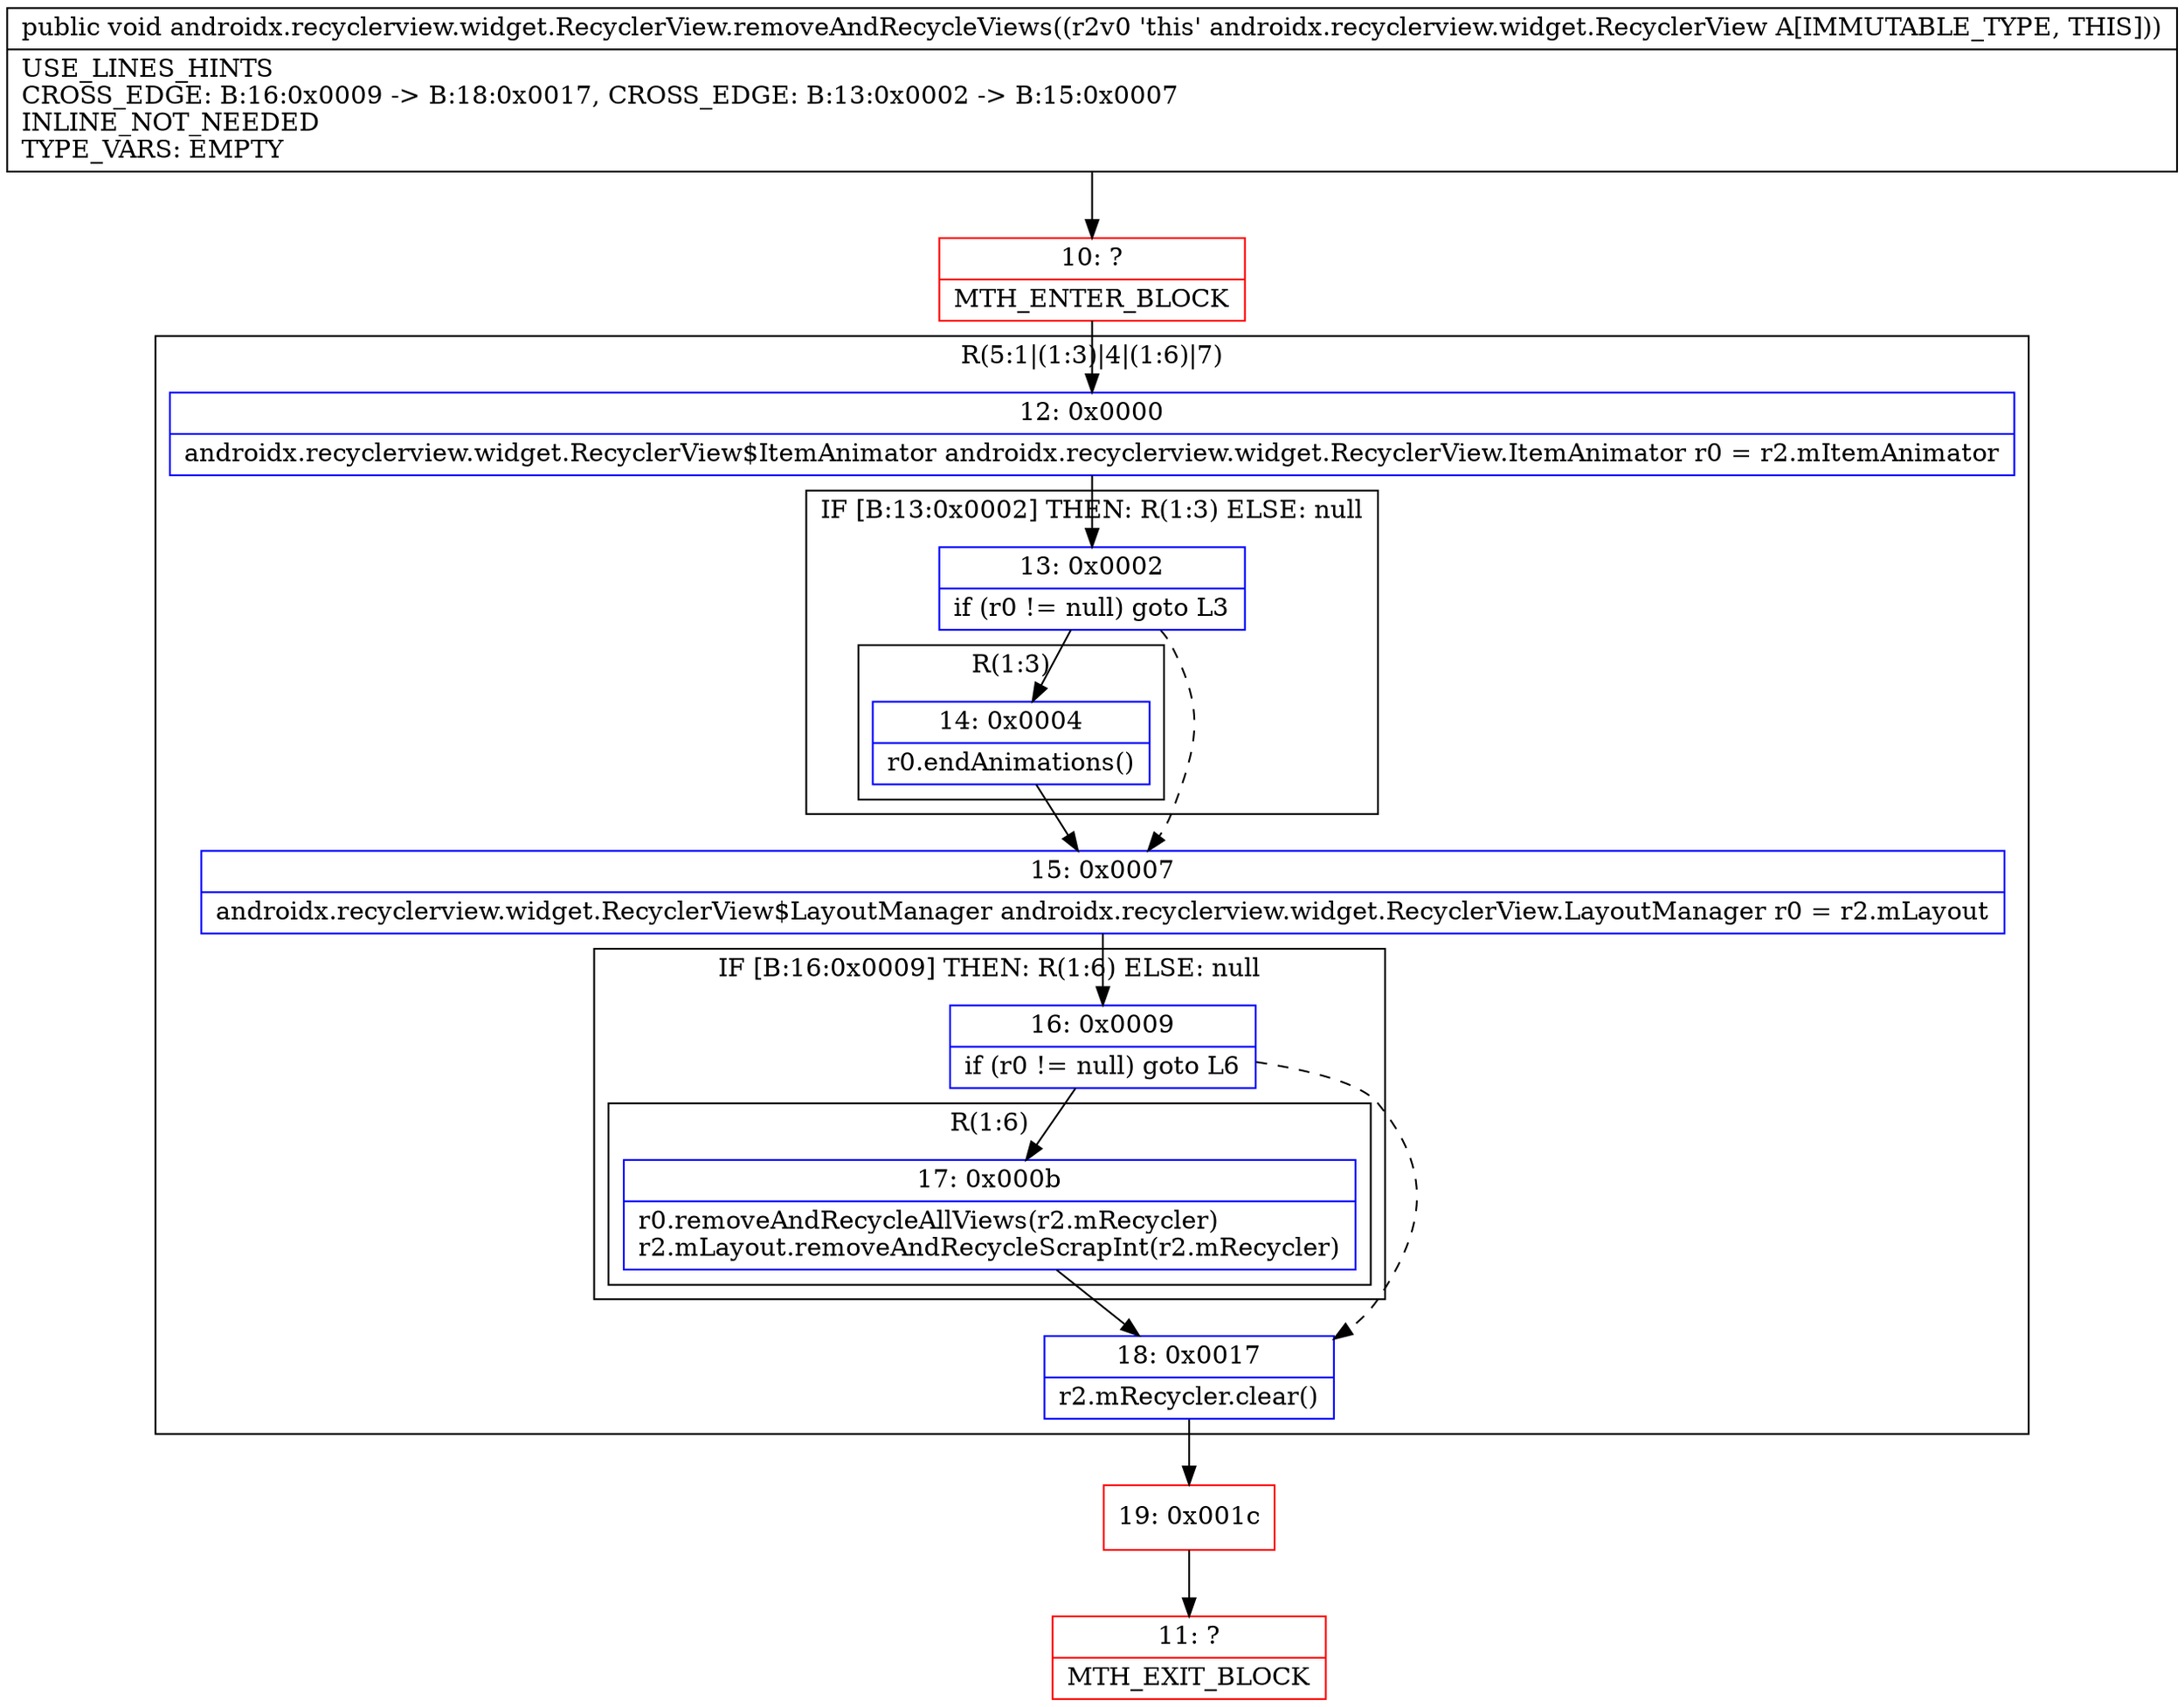 digraph "CFG forandroidx.recyclerview.widget.RecyclerView.removeAndRecycleViews()V" {
subgraph cluster_Region_540610539 {
label = "R(5:1|(1:3)|4|(1:6)|7)";
node [shape=record,color=blue];
Node_12 [shape=record,label="{12\:\ 0x0000|androidx.recyclerview.widget.RecyclerView$ItemAnimator androidx.recyclerview.widget.RecyclerView.ItemAnimator r0 = r2.mItemAnimator\l}"];
subgraph cluster_IfRegion_1306577433 {
label = "IF [B:13:0x0002] THEN: R(1:3) ELSE: null";
node [shape=record,color=blue];
Node_13 [shape=record,label="{13\:\ 0x0002|if (r0 != null) goto L3\l}"];
subgraph cluster_Region_1414673274 {
label = "R(1:3)";
node [shape=record,color=blue];
Node_14 [shape=record,label="{14\:\ 0x0004|r0.endAnimations()\l}"];
}
}
Node_15 [shape=record,label="{15\:\ 0x0007|androidx.recyclerview.widget.RecyclerView$LayoutManager androidx.recyclerview.widget.RecyclerView.LayoutManager r0 = r2.mLayout\l}"];
subgraph cluster_IfRegion_1116419205 {
label = "IF [B:16:0x0009] THEN: R(1:6) ELSE: null";
node [shape=record,color=blue];
Node_16 [shape=record,label="{16\:\ 0x0009|if (r0 != null) goto L6\l}"];
subgraph cluster_Region_707079528 {
label = "R(1:6)";
node [shape=record,color=blue];
Node_17 [shape=record,label="{17\:\ 0x000b|r0.removeAndRecycleAllViews(r2.mRecycler)\lr2.mLayout.removeAndRecycleScrapInt(r2.mRecycler)\l}"];
}
}
Node_18 [shape=record,label="{18\:\ 0x0017|r2.mRecycler.clear()\l}"];
}
Node_10 [shape=record,color=red,label="{10\:\ ?|MTH_ENTER_BLOCK\l}"];
Node_19 [shape=record,color=red,label="{19\:\ 0x001c}"];
Node_11 [shape=record,color=red,label="{11\:\ ?|MTH_EXIT_BLOCK\l}"];
MethodNode[shape=record,label="{public void androidx.recyclerview.widget.RecyclerView.removeAndRecycleViews((r2v0 'this' androidx.recyclerview.widget.RecyclerView A[IMMUTABLE_TYPE, THIS]))  | USE_LINES_HINTS\lCROSS_EDGE: B:16:0x0009 \-\> B:18:0x0017, CROSS_EDGE: B:13:0x0002 \-\> B:15:0x0007\lINLINE_NOT_NEEDED\lTYPE_VARS: EMPTY\l}"];
MethodNode -> Node_10;Node_12 -> Node_13;
Node_13 -> Node_14;
Node_13 -> Node_15[style=dashed];
Node_14 -> Node_15;
Node_15 -> Node_16;
Node_16 -> Node_17;
Node_16 -> Node_18[style=dashed];
Node_17 -> Node_18;
Node_18 -> Node_19;
Node_10 -> Node_12;
Node_19 -> Node_11;
}

